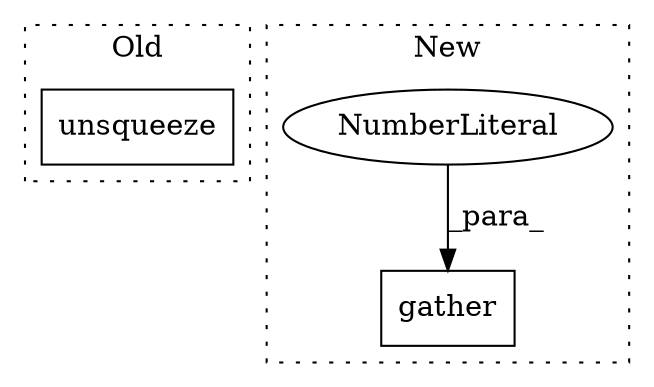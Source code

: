 digraph G {
subgraph cluster0 {
1 [label="unsqueeze" a="32" s="24127,24138" l="10,1" shape="box"];
label = "Old";
style="dotted";
}
subgraph cluster1 {
2 [label="gather" a="32" s="23967,23980" l="7,1" shape="box"];
3 [label="NumberLiteral" a="34" s="23974" l="1" shape="ellipse"];
label = "New";
style="dotted";
}
3 -> 2 [label="_para_"];
}